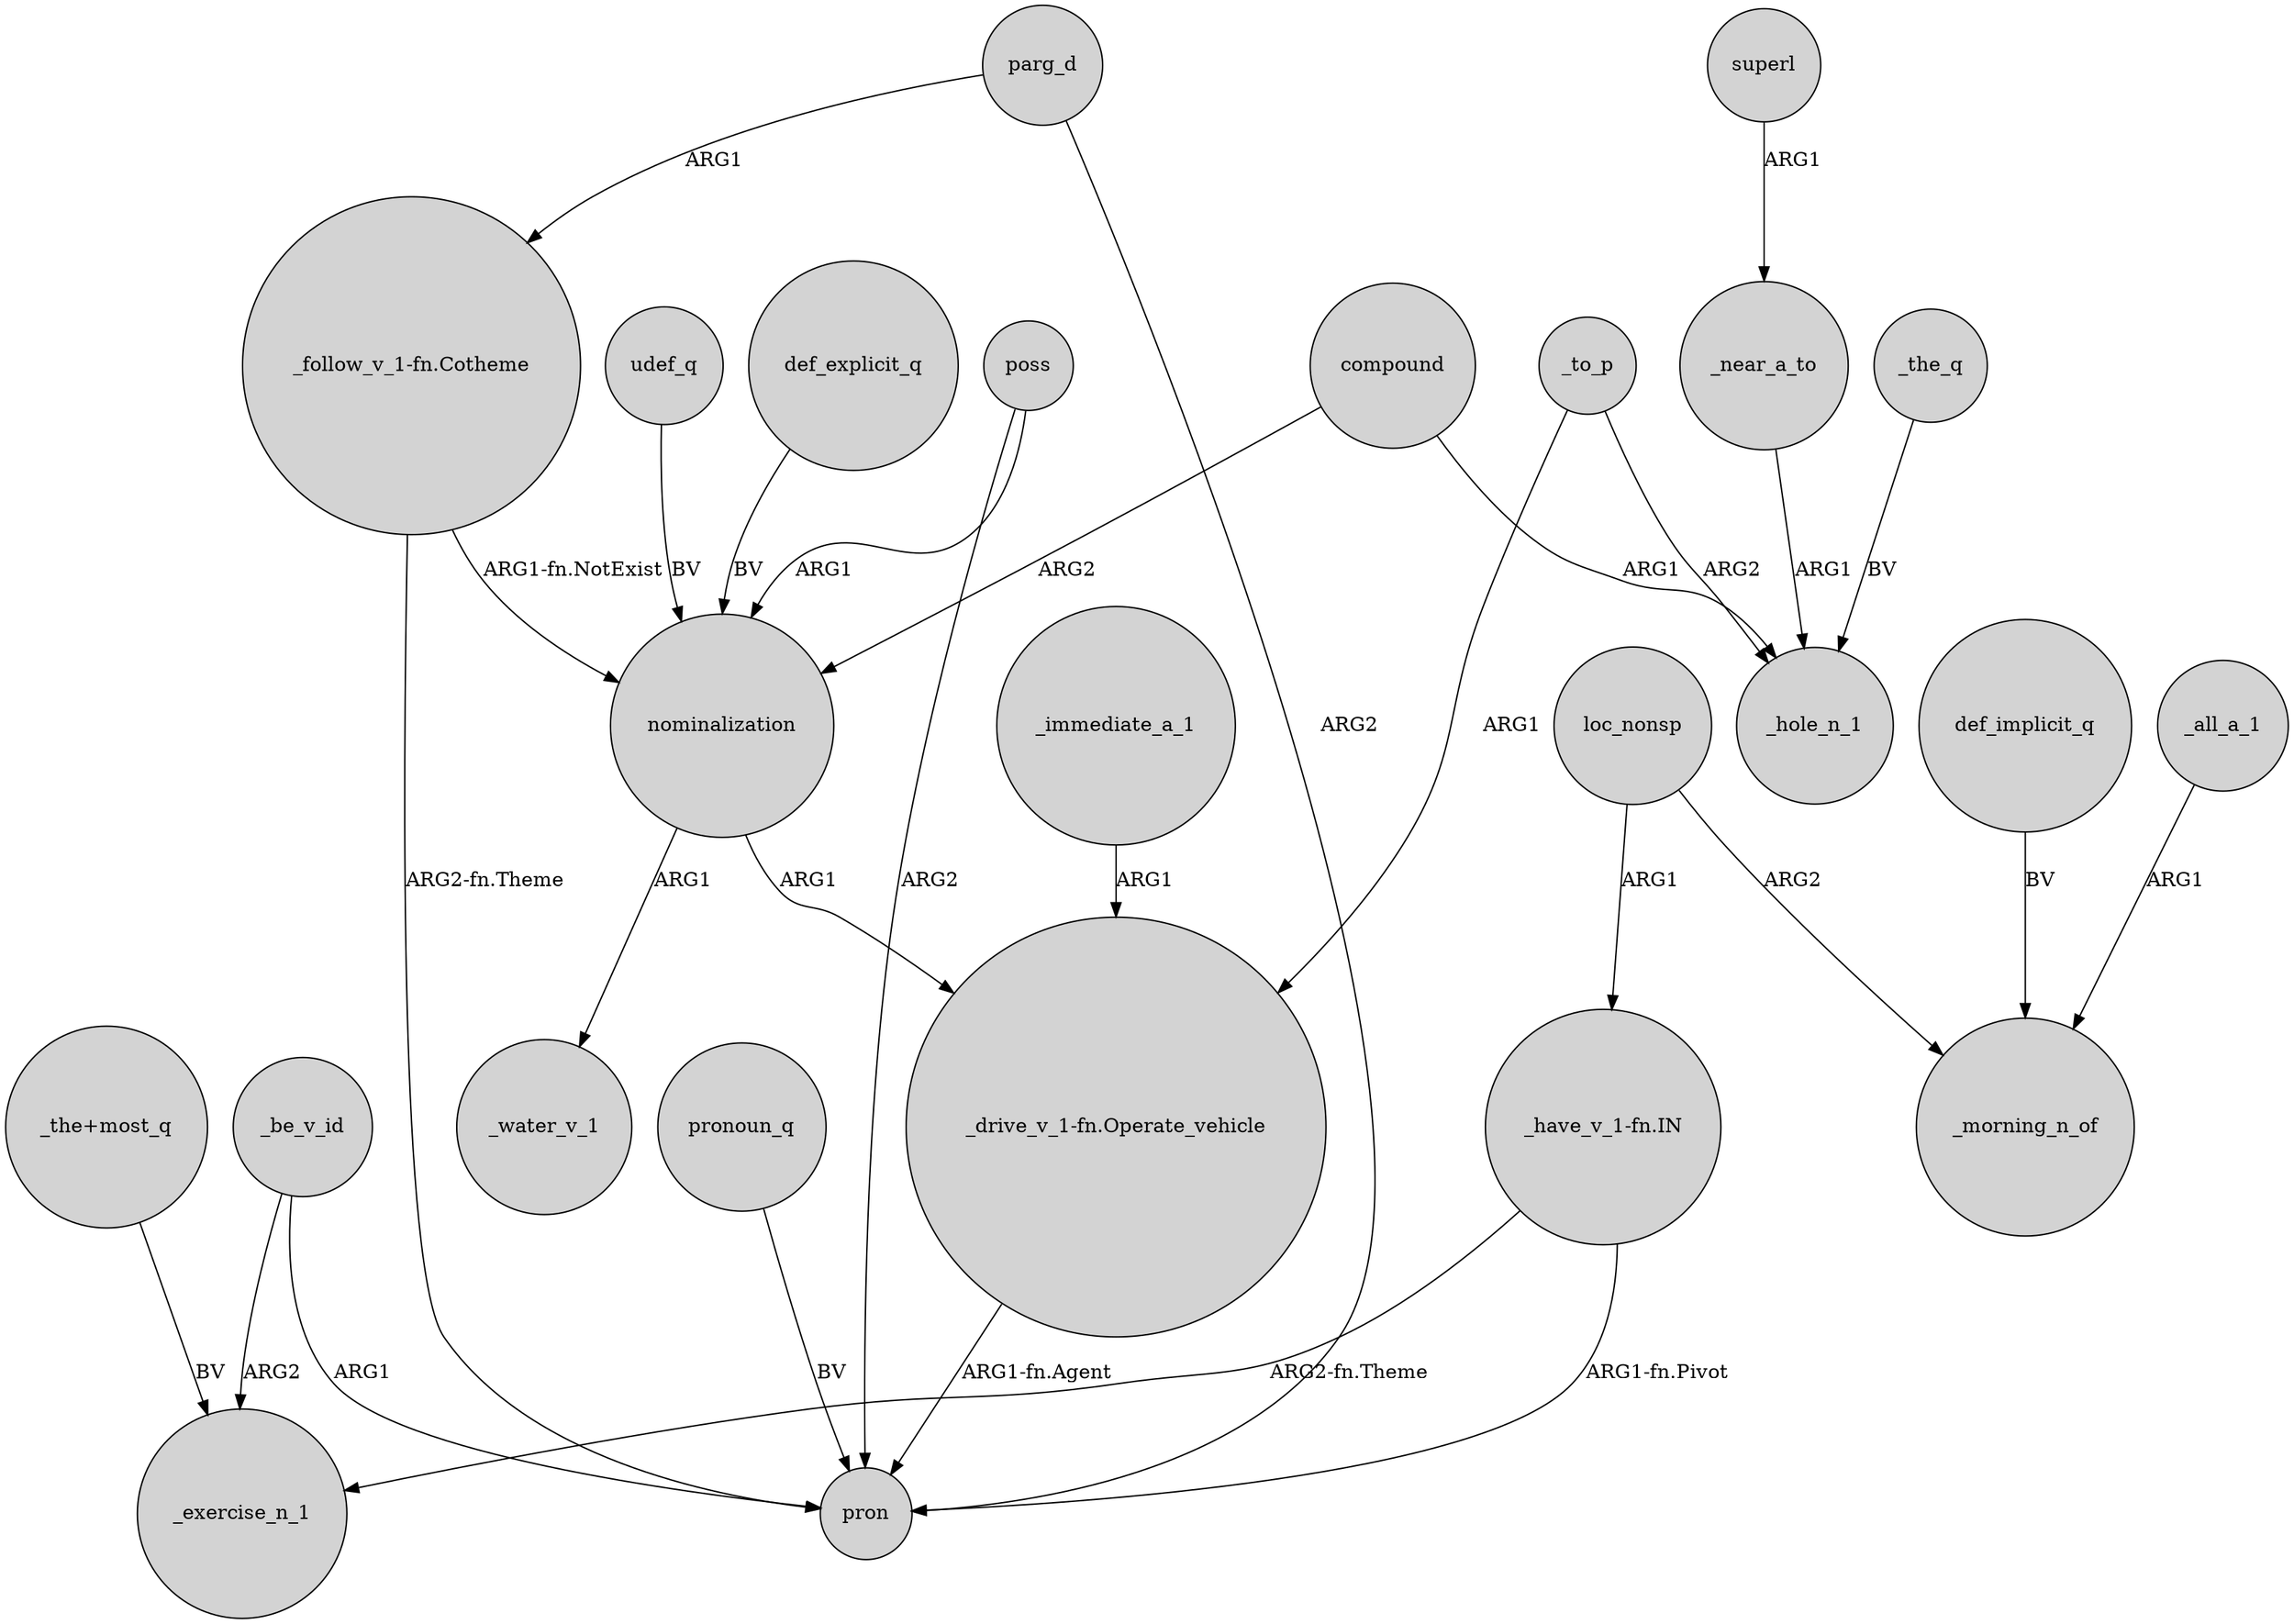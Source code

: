 digraph {
	node [shape=circle style=filled]
	_be_v_id -> _exercise_n_1 [label=ARG2]
	_immediate_a_1 -> "_drive_v_1-fn.Operate_vehicle" [label=ARG1]
	"_drive_v_1-fn.Operate_vehicle" -> pron [label="ARG1-fn.Agent"]
	poss -> pron [label=ARG2]
	compound -> _hole_n_1 [label=ARG1]
	_all_a_1 -> _morning_n_of [label=ARG1]
	nominalization -> "_drive_v_1-fn.Operate_vehicle" [label=ARG1]
	"_the+most_q" -> _exercise_n_1 [label=BV]
	nominalization -> _water_v_1 [label=ARG1]
	"_follow_v_1-fn.Cotheme" -> nominalization [label="ARG1-fn.NotExist"]
	compound -> nominalization [label=ARG2]
	loc_nonsp -> _morning_n_of [label=ARG2]
	"_have_v_1-fn.IN" -> pron [label="ARG1-fn.Pivot"]
	_be_v_id -> pron [label=ARG1]
	poss -> nominalization [label=ARG1]
	parg_d -> pron [label=ARG2]
	pronoun_q -> pron [label=BV]
	"_follow_v_1-fn.Cotheme" -> pron [label="ARG2-fn.Theme"]
	_to_p -> "_drive_v_1-fn.Operate_vehicle" [label=ARG1]
	_to_p -> _hole_n_1 [label=ARG2]
	udef_q -> nominalization [label=BV]
	def_explicit_q -> nominalization [label=BV]
	superl -> _near_a_to [label=ARG1]
	_the_q -> _hole_n_1 [label=BV]
	"_have_v_1-fn.IN" -> _exercise_n_1 [label="ARG2-fn.Theme"]
	_near_a_to -> _hole_n_1 [label=ARG1]
	loc_nonsp -> "_have_v_1-fn.IN" [label=ARG1]
	parg_d -> "_follow_v_1-fn.Cotheme" [label=ARG1]
	def_implicit_q -> _morning_n_of [label=BV]
}
